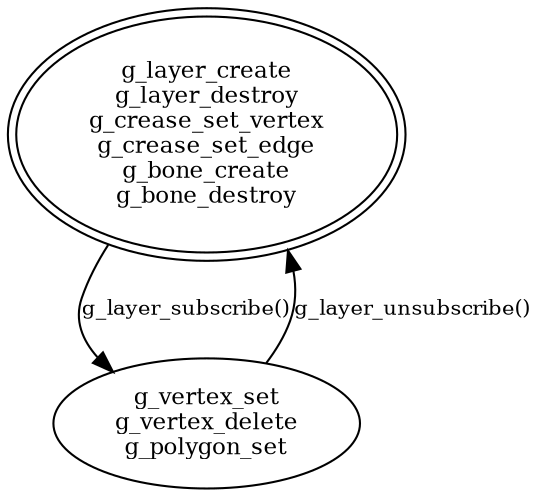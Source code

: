 /*
** Geometry subscription graph.
*/

digraph subscription {
	node [label="\N", shape="ellipse", fontsize="11"];
	edge [fontsize="10"];

	geometry -> layer [label="g_layer_subscribe()"];
	layer -> geometry [label="g_layer_unsubscribe()"];

	layer [label="g_vertex_set\ng_vertex_delete\ng_polygon_set"];

	geometry [peripheries="2", label="g_layer_create\ng_layer_destroy\ng_crease_set_vertex\ng_crease_set_edge\ng_bone_create\ng_bone_destroy"];
}

